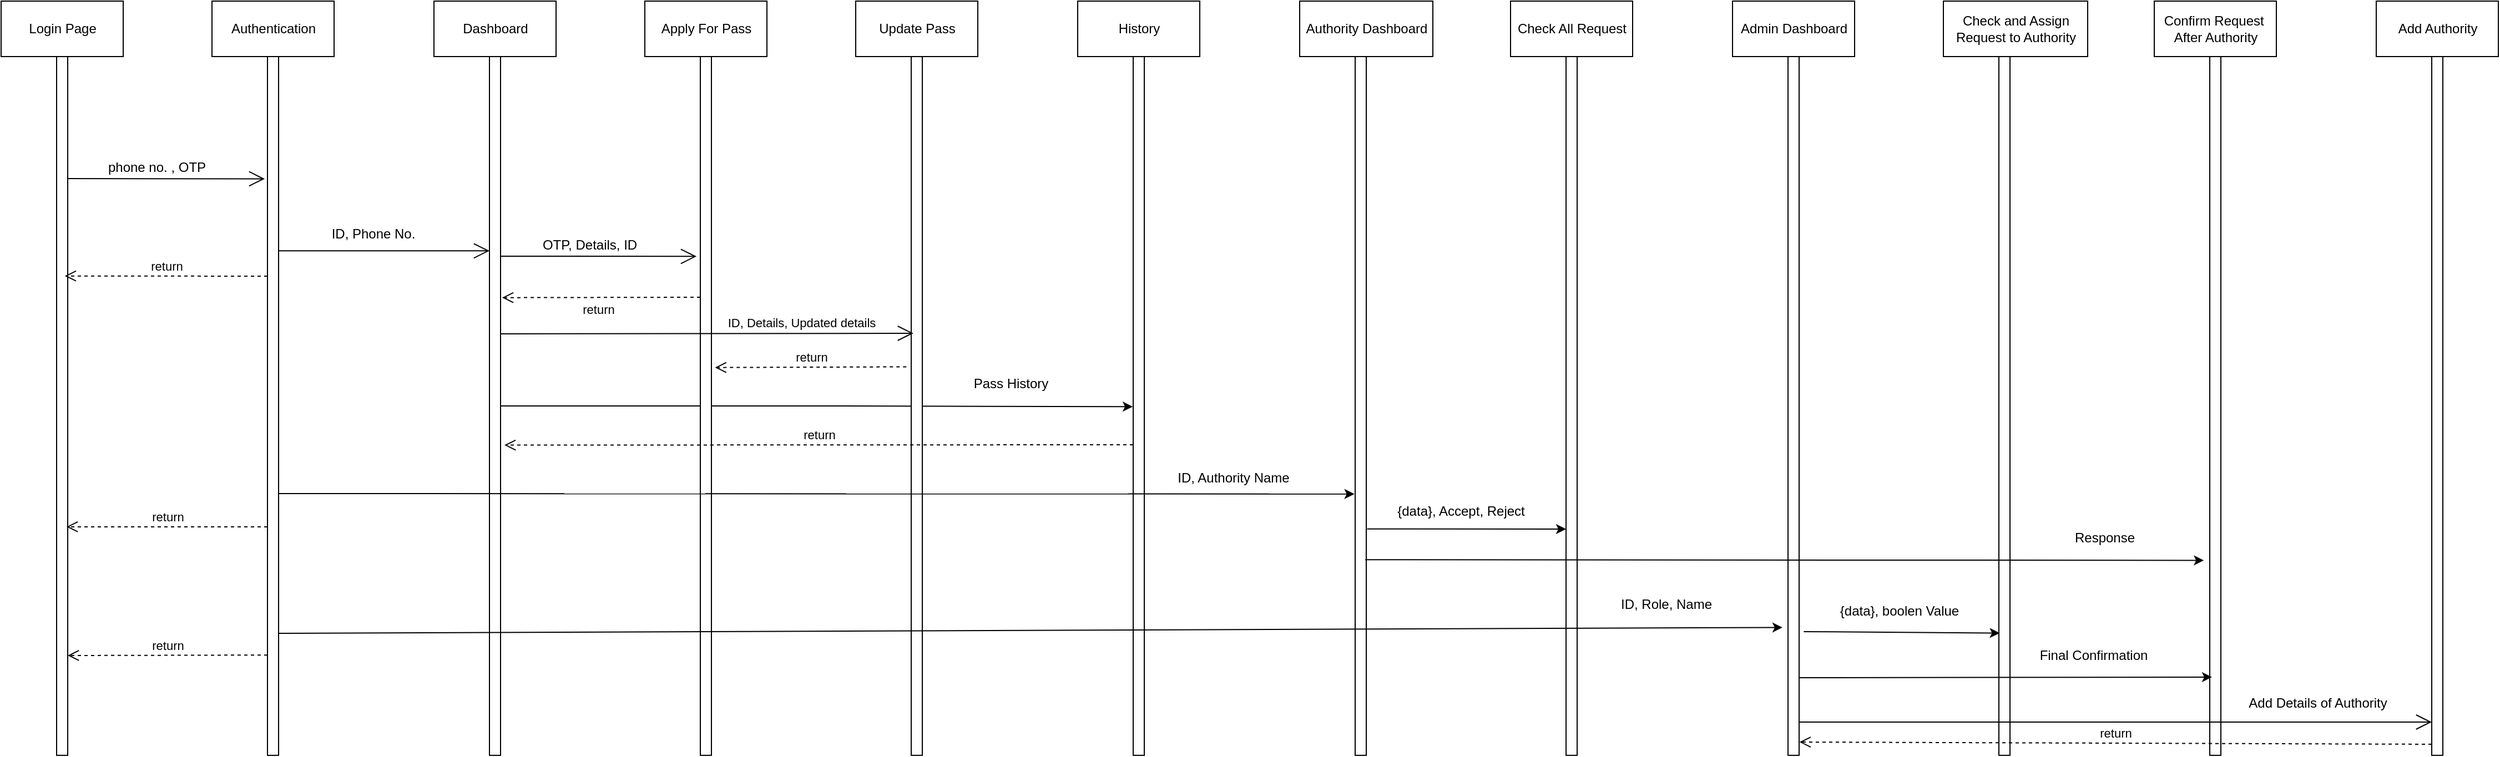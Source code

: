 <mxfile version="16.5.1" type="device"><diagram name="Page-1" id="13e1069c-82ec-6db2-03f1-153e76fe0fe0"><mxGraphModel dx="2595" dy="1650" grid="1" gridSize="10" guides="1" tooltips="1" connect="1" arrows="1" fold="1" page="1" pageScale="1" pageWidth="1100" pageHeight="850" background="none" math="0" shadow="0"><root><mxCell id="0"/><mxCell id="1" parent="0"/><mxCell id="AshPJU37OQIJtOViBh0h-1" value="Login Page" style="html=1;" parent="1" vertex="1"><mxGeometry x="80" y="80" width="110" height="50" as="geometry"/></mxCell><mxCell id="AshPJU37OQIJtOViBh0h-4" value="" style="html=1;points=[];perimeter=orthogonalPerimeter;" parent="1" vertex="1"><mxGeometry x="130" y="130" width="10" height="630" as="geometry"/></mxCell><mxCell id="AshPJU37OQIJtOViBh0h-5" value="Authentication" style="html=1;" parent="1" vertex="1"><mxGeometry x="270" y="80" width="110" height="50" as="geometry"/></mxCell><mxCell id="AshPJU37OQIJtOViBh0h-6" value="" style="html=1;points=[];perimeter=orthogonalPerimeter;" parent="1" vertex="1"><mxGeometry x="320" y="130" width="10" height="630" as="geometry"/></mxCell><mxCell id="AshPJU37OQIJtOViBh0h-7" value="Dashboard" style="html=1;" parent="1" vertex="1"><mxGeometry x="470" y="80" width="110" height="50" as="geometry"/></mxCell><mxCell id="eNnRXVl8L_yyPx--4itf-2" style="edgeStyle=orthogonalEdgeStyle;rounded=0;orthogonalLoop=1;jettySize=auto;html=1;entryX=-0.04;entryY=0.501;entryDx=0;entryDy=0;entryPerimeter=0;" edge="1" parent="1" source="AshPJU37OQIJtOViBh0h-8" target="AshPJU37OQIJtOViBh0h-20"><mxGeometry relative="1" as="geometry"/></mxCell><mxCell id="AshPJU37OQIJtOViBh0h-8" value="" style="html=1;points=[];perimeter=orthogonalPerimeter;" parent="1" vertex="1"><mxGeometry x="520" y="130" width="10" height="630" as="geometry"/></mxCell><mxCell id="AshPJU37OQIJtOViBh0h-15" value="Apply For Pass" style="html=1;" parent="1" vertex="1"><mxGeometry x="660" y="80" width="110" height="50" as="geometry"/></mxCell><mxCell id="AshPJU37OQIJtOViBh0h-16" value="" style="html=1;points=[];perimeter=orthogonalPerimeter;" parent="1" vertex="1"><mxGeometry x="710" y="130" width="10" height="630" as="geometry"/></mxCell><mxCell id="AshPJU37OQIJtOViBh0h-17" value="Update Pass" style="html=1;" parent="1" vertex="1"><mxGeometry x="850" y="80" width="110" height="50" as="geometry"/></mxCell><mxCell id="AshPJU37OQIJtOViBh0h-18" value="" style="html=1;points=[];perimeter=orthogonalPerimeter;" parent="1" vertex="1"><mxGeometry x="900" y="130" width="10" height="630" as="geometry"/></mxCell><mxCell id="AshPJU37OQIJtOViBh0h-19" value="History" style="html=1;" parent="1" vertex="1"><mxGeometry x="1050" y="80" width="110" height="50" as="geometry"/></mxCell><mxCell id="AshPJU37OQIJtOViBh0h-20" value="" style="html=1;points=[];perimeter=orthogonalPerimeter;" parent="1" vertex="1"><mxGeometry x="1100" y="130" width="10" height="630" as="geometry"/></mxCell><mxCell id="AshPJU37OQIJtOViBh0h-21" value="Authority Dashboard" style="html=1;" parent="1" vertex="1"><mxGeometry x="1250" y="80" width="120" height="50" as="geometry"/></mxCell><mxCell id="AshPJU37OQIJtOViBh0h-22" value="" style="html=1;points=[];perimeter=orthogonalPerimeter;" parent="1" vertex="1"><mxGeometry x="1300" y="130" width="10" height="630" as="geometry"/></mxCell><mxCell id="AshPJU37OQIJtOViBh0h-23" value="Check All Request" style="html=1;" parent="1" vertex="1"><mxGeometry x="1440" y="80" width="110" height="50" as="geometry"/></mxCell><mxCell id="AshPJU37OQIJtOViBh0h-24" value="" style="html=1;points=[];perimeter=orthogonalPerimeter;" parent="1" vertex="1"><mxGeometry x="1490" y="130" width="10" height="630" as="geometry"/></mxCell><mxCell id="AshPJU37OQIJtOViBh0h-25" value="Admin Dashboard" style="html=1;" parent="1" vertex="1"><mxGeometry x="1640" y="80" width="110" height="50" as="geometry"/></mxCell><mxCell id="AshPJU37OQIJtOViBh0h-26" value="" style="html=1;points=[];perimeter=orthogonalPerimeter;" parent="1" vertex="1"><mxGeometry x="1690" y="130" width="10" height="630" as="geometry"/></mxCell><mxCell id="AshPJU37OQIJtOViBh0h-27" value="Check and Assign &lt;br&gt;Request to Authority" style="html=1;" parent="1" vertex="1"><mxGeometry x="1830" y="80" width="130" height="50" as="geometry"/></mxCell><mxCell id="AshPJU37OQIJtOViBh0h-28" value="" style="html=1;points=[];perimeter=orthogonalPerimeter;" parent="1" vertex="1"><mxGeometry x="1880" y="130" width="10" height="630" as="geometry"/></mxCell><mxCell id="AshPJU37OQIJtOViBh0h-29" value="Confirm Request&amp;nbsp;&lt;br&gt;After Authority" style="html=1;" parent="1" vertex="1"><mxGeometry x="2020" y="80" width="110" height="50" as="geometry"/></mxCell><mxCell id="AshPJU37OQIJtOViBh0h-30" value="" style="html=1;points=[];perimeter=orthogonalPerimeter;" parent="1" vertex="1"><mxGeometry x="2070" y="130" width="10" height="630" as="geometry"/></mxCell><mxCell id="AshPJU37OQIJtOViBh0h-31" value="Add Authority" style="html=1;" parent="1" vertex="1"><mxGeometry x="2220" y="80" width="110" height="50" as="geometry"/></mxCell><mxCell id="AshPJU37OQIJtOViBh0h-32" value="" style="html=1;points=[];perimeter=orthogonalPerimeter;" parent="1" vertex="1"><mxGeometry x="2270" y="130" width="10" height="630" as="geometry"/></mxCell><mxCell id="AshPJU37OQIJtOViBh0h-178" value="" style="endArrow=open;endFill=1;endSize=12;html=1;rounded=0;entryX=-0.248;entryY=0.175;entryDx=0;entryDy=0;entryPerimeter=0;" parent="1" target="AshPJU37OQIJtOViBh0h-6" edge="1"><mxGeometry width="160" relative="1" as="geometry"><mxPoint x="140" y="240" as="sourcePoint"/><mxPoint x="300" y="240" as="targetPoint"/></mxGeometry></mxCell><mxCell id="AshPJU37OQIJtOViBh0h-179" value="phone no. , OTP" style="text;html=1;align=center;verticalAlign=middle;resizable=0;points=[];autosize=1;strokeColor=none;fillColor=none;" parent="1" vertex="1"><mxGeometry x="170" y="220" width="100" height="20" as="geometry"/></mxCell><mxCell id="AshPJU37OQIJtOViBh0h-180" value="" style="endArrow=open;endFill=1;endSize=12;html=1;rounded=0;exitX=1.032;exitY=0.278;exitDx=0;exitDy=0;exitPerimeter=0;" parent="1" source="AshPJU37OQIJtOViBh0h-6" target="AshPJU37OQIJtOViBh0h-8" edge="1"><mxGeometry width="160" relative="1" as="geometry"><mxPoint x="330" y="260" as="sourcePoint"/><mxPoint x="490" y="260" as="targetPoint"/></mxGeometry></mxCell><mxCell id="AshPJU37OQIJtOViBh0h-185" value="" style="endArrow=open;endFill=1;endSize=12;html=1;rounded=0;entryX=-0.344;entryY=0.286;entryDx=0;entryDy=0;entryPerimeter=0;" parent="1" target="AshPJU37OQIJtOViBh0h-16" edge="1"><mxGeometry width="160" relative="1" as="geometry"><mxPoint x="530" y="310" as="sourcePoint"/><mxPoint x="690" y="310" as="targetPoint"/></mxGeometry></mxCell><mxCell id="AshPJU37OQIJtOViBh0h-187" value="" style="endArrow=open;endFill=1;endSize=12;html=1;rounded=0;entryX=0.195;entryY=0.396;entryDx=0;entryDy=0;entryPerimeter=0;" parent="1" target="AshPJU37OQIJtOViBh0h-18" edge="1"><mxGeometry width="160" relative="1" as="geometry"><mxPoint x="530" y="380" as="sourcePoint"/><mxPoint x="690" y="380" as="targetPoint"/></mxGeometry></mxCell><mxCell id="AshPJU37OQIJtOViBh0h-190" value="ID, Details, Updated details" style="edgeLabel;html=1;align=center;verticalAlign=middle;resizable=0;points=[];" parent="AshPJU37OQIJtOViBh0h-187" vertex="1" connectable="0"><mxGeometry x="-0.415" y="7" relative="1" as="geometry"><mxPoint x="162" y="-3" as="offset"/></mxGeometry></mxCell><mxCell id="AshPJU37OQIJtOViBh0h-188" value="ID, Phone No." style="text;html=1;align=center;verticalAlign=middle;resizable=0;points=[];autosize=1;strokeColor=none;fillColor=none;" parent="1" vertex="1"><mxGeometry x="370" y="280" width="90" height="20" as="geometry"/></mxCell><mxCell id="AshPJU37OQIJtOViBh0h-189" value="OTP, Details, ID" style="text;html=1;align=center;verticalAlign=middle;resizable=0;points=[];autosize=1;strokeColor=none;fillColor=none;" parent="1" vertex="1"><mxGeometry x="560" y="290" width="100" height="20" as="geometry"/></mxCell><mxCell id="eNnRXVl8L_yyPx--4itf-3" value="Pass History" style="text;html=1;strokeColor=none;fillColor=none;align=center;verticalAlign=middle;whiteSpace=wrap;rounded=0;" vertex="1" parent="1"><mxGeometry x="930" y="410" width="120" height="30" as="geometry"/></mxCell><mxCell id="eNnRXVl8L_yyPx--4itf-5" value="" style="endArrow=classic;html=1;rounded=0;entryX=-0.067;entryY=0.626;entryDx=0;entryDy=0;entryPerimeter=0;" edge="1" parent="1" target="AshPJU37OQIJtOViBh0h-22"><mxGeometry width="50" height="50" relative="1" as="geometry"><mxPoint x="330" y="524" as="sourcePoint"/><mxPoint x="1290" y="510" as="targetPoint"/></mxGeometry></mxCell><mxCell id="eNnRXVl8L_yyPx--4itf-6" value="ID, Authority Name" style="text;html=1;align=center;verticalAlign=middle;resizable=0;points=[];autosize=1;strokeColor=none;fillColor=none;" vertex="1" parent="1"><mxGeometry x="1130" y="500" width="120" height="20" as="geometry"/></mxCell><mxCell id="eNnRXVl8L_yyPx--4itf-7" value="" style="endArrow=classic;html=1;rounded=0;exitX=1.076;exitY=0.676;exitDx=0;exitDy=0;exitPerimeter=0;" edge="1" parent="1" source="AshPJU37OQIJtOViBh0h-22"><mxGeometry width="50" height="50" relative="1" as="geometry"><mxPoint x="1370" y="580" as="sourcePoint"/><mxPoint x="1490" y="556" as="targetPoint"/></mxGeometry></mxCell><mxCell id="eNnRXVl8L_yyPx--4itf-8" value="{data}, Accept, Reject" style="text;html=1;align=center;verticalAlign=middle;resizable=0;points=[];autosize=1;strokeColor=none;fillColor=none;" vertex="1" parent="1"><mxGeometry x="1330" y="530" width="130" height="20" as="geometry"/></mxCell><mxCell id="eNnRXVl8L_yyPx--4itf-10" value="" style="endArrow=classic;html=1;rounded=0;entryX=-0.5;entryY=0.817;entryDx=0;entryDy=0;entryPerimeter=0;" edge="1" parent="1" target="AshPJU37OQIJtOViBh0h-26"><mxGeometry width="50" height="50" relative="1" as="geometry"><mxPoint x="330" y="650" as="sourcePoint"/><mxPoint x="380" y="600" as="targetPoint"/></mxGeometry></mxCell><mxCell id="eNnRXVl8L_yyPx--4itf-11" value="ID, Role, Name" style="text;html=1;align=center;verticalAlign=middle;resizable=0;points=[];autosize=1;strokeColor=none;fillColor=none;" vertex="1" parent="1"><mxGeometry x="1530" y="614" width="100" height="20" as="geometry"/></mxCell><mxCell id="eNnRXVl8L_yyPx--4itf-13" value="" style="endArrow=classic;html=1;rounded=0;exitX=1.415;exitY=0.823;exitDx=0;exitDy=0;exitPerimeter=0;entryX=0.077;entryY=0.825;entryDx=0;entryDy=0;entryPerimeter=0;" edge="1" parent="1" source="AshPJU37OQIJtOViBh0h-26" target="AshPJU37OQIJtOViBh0h-28"><mxGeometry width="50" height="50" relative="1" as="geometry"><mxPoint x="1690" y="720" as="sourcePoint"/><mxPoint x="1880" y="648" as="targetPoint"/></mxGeometry></mxCell><mxCell id="eNnRXVl8L_yyPx--4itf-14" value="{data}, boolen Value" style="text;html=1;align=center;verticalAlign=middle;resizable=0;points=[];autosize=1;strokeColor=none;fillColor=none;" vertex="1" parent="1"><mxGeometry x="1730" y="620" width="120" height="20" as="geometry"/></mxCell><mxCell id="eNnRXVl8L_yyPx--4itf-15" value="" style="endArrow=classic;html=1;rounded=0;exitX=0.908;exitY=0.72;exitDx=0;exitDy=0;exitPerimeter=0;entryX=-0.535;entryY=0.721;entryDx=0;entryDy=0;entryPerimeter=0;" edge="1" parent="1" source="AshPJU37OQIJtOViBh0h-22" target="AshPJU37OQIJtOViBh0h-30"><mxGeometry width="50" height="50" relative="1" as="geometry"><mxPoint x="1310" y="620" as="sourcePoint"/><mxPoint x="2000" y="584" as="targetPoint"/></mxGeometry></mxCell><mxCell id="eNnRXVl8L_yyPx--4itf-16" value="Response" style="text;html=1;align=center;verticalAlign=middle;resizable=0;points=[];autosize=1;strokeColor=none;fillColor=none;" vertex="1" parent="1"><mxGeometry x="1940" y="554" width="70" height="20" as="geometry"/></mxCell><mxCell id="eNnRXVl8L_yyPx--4itf-18" value="" style="endArrow=classic;html=1;rounded=0;entryX=0.2;entryY=0.888;entryDx=0;entryDy=0;entryPerimeter=0;" edge="1" parent="1" target="AshPJU37OQIJtOViBh0h-30"><mxGeometry width="50" height="50" relative="1" as="geometry"><mxPoint x="1700" y="690" as="sourcePoint"/><mxPoint x="1740" y="670" as="targetPoint"/></mxGeometry></mxCell><mxCell id="eNnRXVl8L_yyPx--4itf-20" value="Final Confirmation" style="text;html=1;align=center;verticalAlign=middle;resizable=0;points=[];autosize=1;strokeColor=none;fillColor=none;" vertex="1" parent="1"><mxGeometry x="1910" y="660" width="110" height="20" as="geometry"/></mxCell><mxCell id="eNnRXVl8L_yyPx--4itf-22" value="return" style="html=1;verticalAlign=bottom;endArrow=open;dashed=1;endSize=8;rounded=0;entryX=0.738;entryY=0.314;entryDx=0;entryDy=0;entryPerimeter=0;" edge="1" parent="1" target="AshPJU37OQIJtOViBh0h-4"><mxGeometry relative="1" as="geometry"><mxPoint x="320" y="328" as="sourcePoint"/><mxPoint x="440" y="330" as="targetPoint"/></mxGeometry></mxCell><mxCell id="eNnRXVl8L_yyPx--4itf-24" value="return" style="html=1;verticalAlign=bottom;endArrow=open;dashed=1;endSize=8;rounded=0;entryX=1.145;entryY=0.345;entryDx=0;entryDy=0;entryPerimeter=0;" edge="1" parent="1" target="AshPJU37OQIJtOViBh0h-8"><mxGeometry x="0.03" y="20" relative="1" as="geometry"><mxPoint x="710" y="347" as="sourcePoint"/><mxPoint x="630" y="340" as="targetPoint"/><mxPoint as="offset"/></mxGeometry></mxCell><mxCell id="eNnRXVl8L_yyPx--4itf-25" value="return" style="html=1;verticalAlign=bottom;endArrow=open;dashed=1;endSize=8;rounded=0;entryX=1.327;entryY=0.445;entryDx=0;entryDy=0;entryPerimeter=0;exitX=-0.436;exitY=0.444;exitDx=0;exitDy=0;exitPerimeter=0;" edge="1" parent="1" source="AshPJU37OQIJtOViBh0h-18" target="AshPJU37OQIJtOViBh0h-16"><mxGeometry relative="1" as="geometry"><mxPoint x="890" y="410" as="sourcePoint"/><mxPoint x="810" y="410" as="targetPoint"/></mxGeometry></mxCell><mxCell id="eNnRXVl8L_yyPx--4itf-26" value="return" style="html=1;verticalAlign=bottom;endArrow=open;dashed=1;endSize=8;rounded=0;entryX=1.352;entryY=0.556;entryDx=0;entryDy=0;entryPerimeter=0;" edge="1" parent="1" target="AshPJU37OQIJtOViBh0h-8"><mxGeometry relative="1" as="geometry"><mxPoint x="1100" y="480" as="sourcePoint"/><mxPoint x="1020" y="480" as="targetPoint"/></mxGeometry></mxCell><mxCell id="eNnRXVl8L_yyPx--4itf-27" value="return" style="html=1;verticalAlign=bottom;endArrow=open;dashed=1;endSize=8;rounded=0;entryX=0.896;entryY=0.673;entryDx=0;entryDy=0;entryPerimeter=0;" edge="1" parent="1" target="AshPJU37OQIJtOViBh0h-4"><mxGeometry relative="1" as="geometry"><mxPoint x="320" y="554" as="sourcePoint"/><mxPoint x="240" y="554" as="targetPoint"/></mxGeometry></mxCell><mxCell id="eNnRXVl8L_yyPx--4itf-28" value="return" style="html=1;verticalAlign=bottom;endArrow=open;dashed=1;endSize=8;rounded=0;" edge="1" parent="1"><mxGeometry relative="1" as="geometry"><mxPoint x="320" y="669.6" as="sourcePoint"/><mxPoint x="140" y="670" as="targetPoint"/></mxGeometry></mxCell><mxCell id="eNnRXVl8L_yyPx--4itf-29" value="" style="endArrow=open;endFill=1;endSize=12;html=1;rounded=0;" edge="1" parent="1"><mxGeometry width="160" relative="1" as="geometry"><mxPoint x="1700" y="730" as="sourcePoint"/><mxPoint x="2270" y="730" as="targetPoint"/></mxGeometry></mxCell><mxCell id="eNnRXVl8L_yyPx--4itf-30" value="Add Details of Authority" style="text;html=1;align=center;verticalAlign=middle;resizable=0;points=[];autosize=1;strokeColor=none;fillColor=none;" vertex="1" parent="1"><mxGeometry x="2097" y="703" width="140" height="20" as="geometry"/></mxCell><mxCell id="eNnRXVl8L_yyPx--4itf-31" value="return" style="html=1;verticalAlign=bottom;endArrow=open;dashed=1;endSize=8;rounded=0;entryX=1.033;entryY=0.981;entryDx=0;entryDy=0;entryPerimeter=0;" edge="1" parent="1" target="AshPJU37OQIJtOViBh0h-26"><mxGeometry relative="1" as="geometry"><mxPoint x="2270" y="750" as="sourcePoint"/><mxPoint x="2190" y="750" as="targetPoint"/></mxGeometry></mxCell></root></mxGraphModel></diagram></mxfile>
